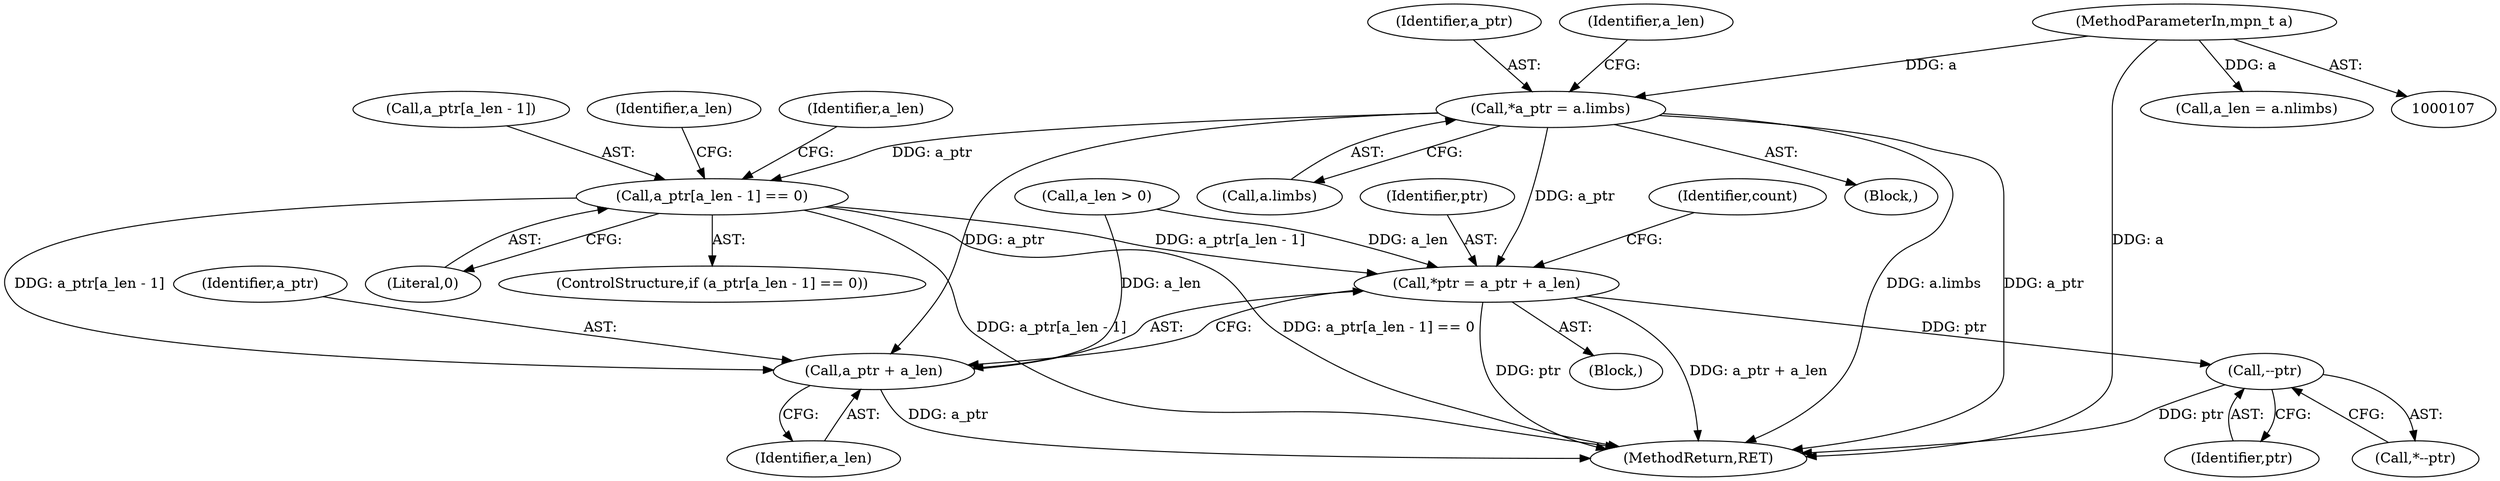 digraph "0_gnulib_278b4175c9d7dd47c1a3071554aac02add3b3c35@array" {
"1000240" [label="(Call,a_ptr[a_len - 1] == 0)"];
"1000112" [label="(Call,*a_ptr = a.limbs)"];
"1000108" [label="(MethodParameterIn,mpn_t a)"];
"1000176" [label="(Call,*ptr = a_ptr + a_len)"];
"1000202" [label="(Call,--ptr)"];
"1000178" [label="(Call,a_ptr + a_len)"];
"1000118" [label="(Call,a_len = a.nlimbs)"];
"1000170" [label="(Block,)"];
"1000246" [label="(Literal,0)"];
"1000113" [label="(Identifier,a_ptr)"];
"1000119" [label="(Identifier,a_len)"];
"1000114" [label="(Call,a.limbs)"];
"1000202" [label="(Call,--ptr)"];
"1000203" [label="(Identifier,ptr)"];
"1000167" [label="(Call,a_len > 0)"];
"1000201" [label="(Call,*--ptr)"];
"1000180" [label="(Identifier,a_len)"];
"1000240" [label="(Call,a_ptr[a_len - 1] == 0)"];
"1000241" [label="(Call,a_ptr[a_len - 1])"];
"1000176" [label="(Call,*ptr = a_ptr + a_len)"];
"1000110" [label="(Block,)"];
"1000168" [label="(Identifier,a_len)"];
"1000248" [label="(Identifier,a_len)"];
"1000184" [label="(Identifier,count)"];
"1000178" [label="(Call,a_ptr + a_len)"];
"1000177" [label="(Identifier,ptr)"];
"1000112" [label="(Call,*a_ptr = a.limbs)"];
"1000239" [label="(ControlStructure,if (a_ptr[a_len - 1] == 0))"];
"1000179" [label="(Identifier,a_ptr)"];
"1000108" [label="(MethodParameterIn,mpn_t a)"];
"1000277" [label="(MethodReturn,RET)"];
"1000240" -> "1000239"  [label="AST: "];
"1000240" -> "1000246"  [label="CFG: "];
"1000241" -> "1000240"  [label="AST: "];
"1000246" -> "1000240"  [label="AST: "];
"1000168" -> "1000240"  [label="CFG: "];
"1000248" -> "1000240"  [label="CFG: "];
"1000240" -> "1000277"  [label="DDG: a_ptr[a_len - 1] == 0"];
"1000240" -> "1000277"  [label="DDG: a_ptr[a_len - 1]"];
"1000240" -> "1000176"  [label="DDG: a_ptr[a_len - 1]"];
"1000240" -> "1000178"  [label="DDG: a_ptr[a_len - 1]"];
"1000112" -> "1000240"  [label="DDG: a_ptr"];
"1000112" -> "1000110"  [label="AST: "];
"1000112" -> "1000114"  [label="CFG: "];
"1000113" -> "1000112"  [label="AST: "];
"1000114" -> "1000112"  [label="AST: "];
"1000119" -> "1000112"  [label="CFG: "];
"1000112" -> "1000277"  [label="DDG: a.limbs"];
"1000112" -> "1000277"  [label="DDG: a_ptr"];
"1000108" -> "1000112"  [label="DDG: a"];
"1000112" -> "1000176"  [label="DDG: a_ptr"];
"1000112" -> "1000178"  [label="DDG: a_ptr"];
"1000108" -> "1000107"  [label="AST: "];
"1000108" -> "1000277"  [label="DDG: a"];
"1000108" -> "1000118"  [label="DDG: a"];
"1000176" -> "1000170"  [label="AST: "];
"1000176" -> "1000178"  [label="CFG: "];
"1000177" -> "1000176"  [label="AST: "];
"1000178" -> "1000176"  [label="AST: "];
"1000184" -> "1000176"  [label="CFG: "];
"1000176" -> "1000277"  [label="DDG: a_ptr + a_len"];
"1000176" -> "1000277"  [label="DDG: ptr"];
"1000167" -> "1000176"  [label="DDG: a_len"];
"1000176" -> "1000202"  [label="DDG: ptr"];
"1000202" -> "1000201"  [label="AST: "];
"1000202" -> "1000203"  [label="CFG: "];
"1000203" -> "1000202"  [label="AST: "];
"1000201" -> "1000202"  [label="CFG: "];
"1000202" -> "1000277"  [label="DDG: ptr"];
"1000178" -> "1000180"  [label="CFG: "];
"1000179" -> "1000178"  [label="AST: "];
"1000180" -> "1000178"  [label="AST: "];
"1000178" -> "1000277"  [label="DDG: a_ptr"];
"1000167" -> "1000178"  [label="DDG: a_len"];
}
